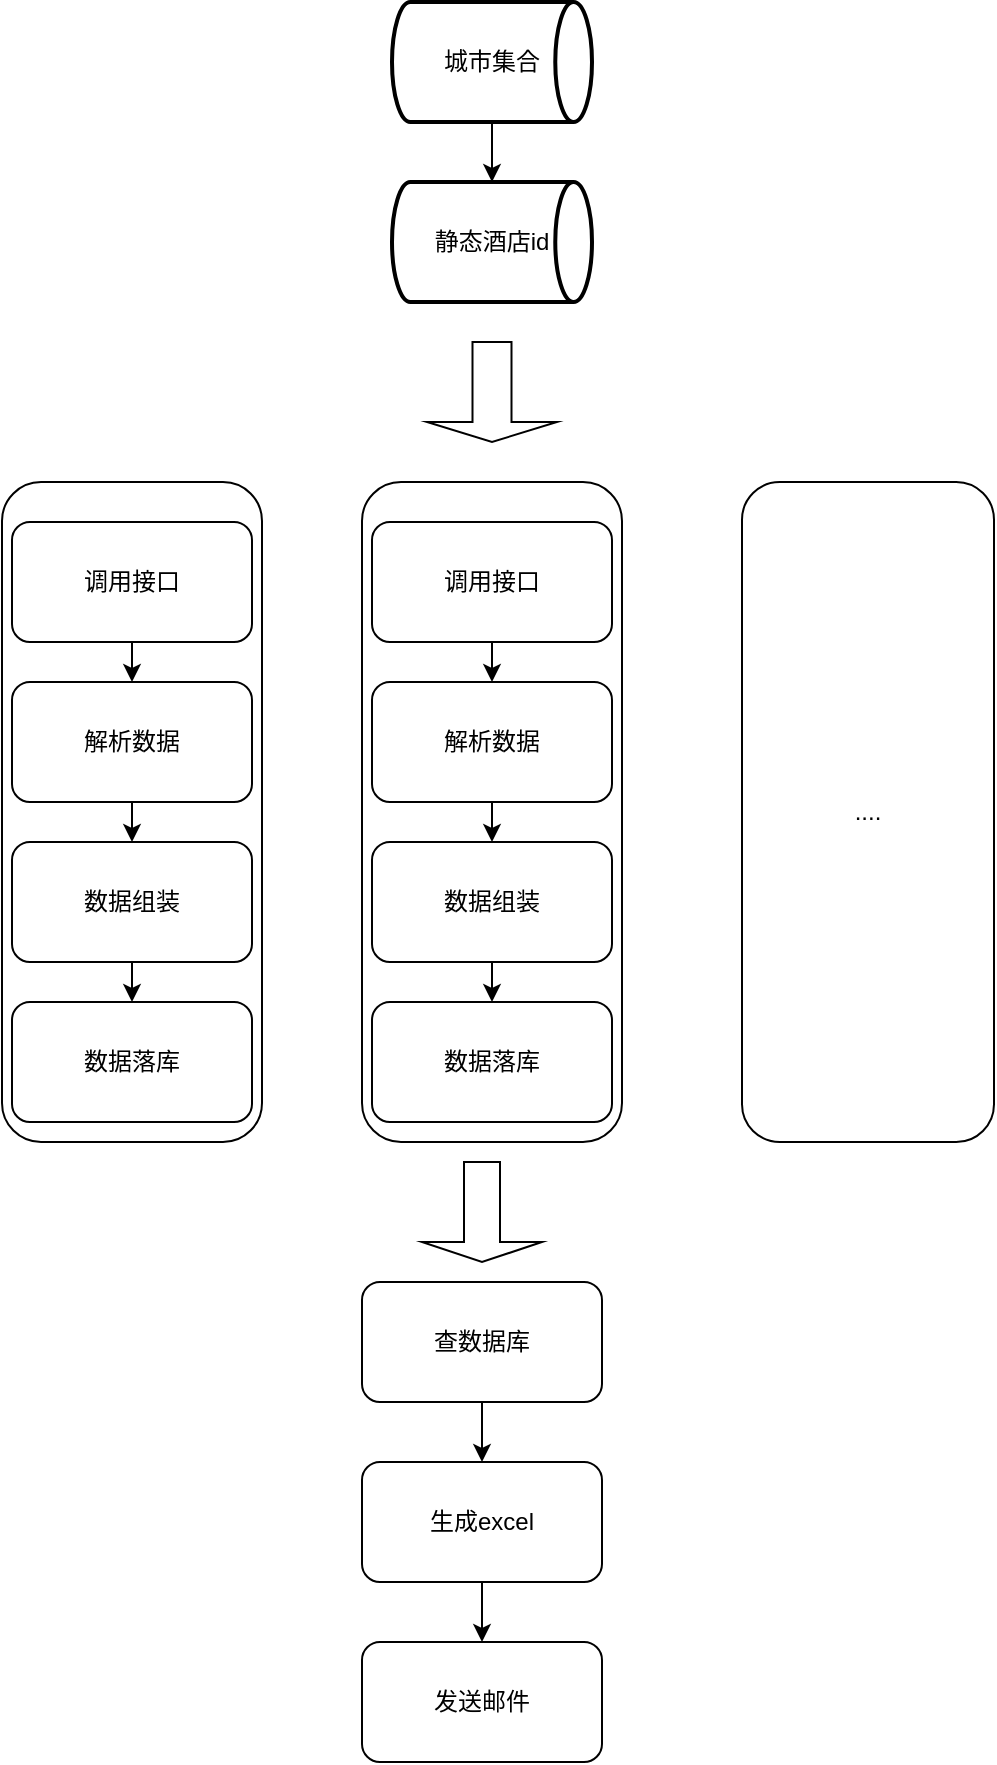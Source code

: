 <mxfile version="22.0.4" type="github">
  <diagram id="C5RBs43oDa-KdzZeNtuy" name="Page-1">
    <mxGraphModel dx="1853" dy="1823" grid="1" gridSize="10" guides="1" tooltips="1" connect="1" arrows="1" fold="1" page="1" pageScale="1" pageWidth="827" pageHeight="1169" math="0" shadow="0">
      <root>
        <mxCell id="WIyWlLk6GJQsqaUBKTNV-0" />
        <mxCell id="WIyWlLk6GJQsqaUBKTNV-1" parent="WIyWlLk6GJQsqaUBKTNV-0" />
        <mxCell id="d-C2ntr0v8hS8OVYdZ0Y-1" style="edgeStyle=orthogonalEdgeStyle;rounded=0;orthogonalLoop=1;jettySize=auto;html=1;exitX=0.5;exitY=1;exitDx=0;exitDy=0;exitPerimeter=0;entryX=0.5;entryY=0;entryDx=0;entryDy=0;entryPerimeter=0;shadow=0;" edge="1" parent="WIyWlLk6GJQsqaUBKTNV-1" source="d-C2ntr0v8hS8OVYdZ0Y-0" target="d-C2ntr0v8hS8OVYdZ0Y-2">
          <mxGeometry relative="1" as="geometry">
            <mxPoint x="205" y="70" as="targetPoint" />
          </mxGeometry>
        </mxCell>
        <mxCell id="d-C2ntr0v8hS8OVYdZ0Y-0" value="城市集合" style="strokeWidth=2;html=1;shape=mxgraph.flowchart.direct_data;whiteSpace=wrap;" vertex="1" parent="WIyWlLk6GJQsqaUBKTNV-1">
          <mxGeometry x="155" y="-30" width="100" height="60" as="geometry" />
        </mxCell>
        <mxCell id="d-C2ntr0v8hS8OVYdZ0Y-2" value="静态酒店id" style="strokeWidth=2;html=1;shape=mxgraph.flowchart.direct_data;whiteSpace=wrap;" vertex="1" parent="WIyWlLk6GJQsqaUBKTNV-1">
          <mxGeometry x="155" y="60" width="100" height="60" as="geometry" />
        </mxCell>
        <mxCell id="d-C2ntr0v8hS8OVYdZ0Y-5" value="" style="rounded=1;whiteSpace=wrap;html=1;" vertex="1" parent="WIyWlLk6GJQsqaUBKTNV-1">
          <mxGeometry x="-40" y="210" width="130" height="330" as="geometry" />
        </mxCell>
        <mxCell id="d-C2ntr0v8hS8OVYdZ0Y-20" style="edgeStyle=orthogonalEdgeStyle;rounded=0;orthogonalLoop=1;jettySize=auto;html=1;exitX=0.5;exitY=1;exitDx=0;exitDy=0;entryX=0.5;entryY=0;entryDx=0;entryDy=0;" edge="1" parent="WIyWlLk6GJQsqaUBKTNV-1" source="d-C2ntr0v8hS8OVYdZ0Y-3" target="d-C2ntr0v8hS8OVYdZ0Y-6">
          <mxGeometry relative="1" as="geometry" />
        </mxCell>
        <mxCell id="d-C2ntr0v8hS8OVYdZ0Y-3" value="调用接口" style="rounded=1;whiteSpace=wrap;html=1;" vertex="1" parent="WIyWlLk6GJQsqaUBKTNV-1">
          <mxGeometry x="-35" y="230" width="120" height="60" as="geometry" />
        </mxCell>
        <mxCell id="d-C2ntr0v8hS8OVYdZ0Y-21" style="edgeStyle=orthogonalEdgeStyle;rounded=0;orthogonalLoop=1;jettySize=auto;html=1;exitX=0.5;exitY=1;exitDx=0;exitDy=0;entryX=0.5;entryY=0;entryDx=0;entryDy=0;" edge="1" parent="WIyWlLk6GJQsqaUBKTNV-1" source="d-C2ntr0v8hS8OVYdZ0Y-6" target="d-C2ntr0v8hS8OVYdZ0Y-8">
          <mxGeometry relative="1" as="geometry" />
        </mxCell>
        <mxCell id="d-C2ntr0v8hS8OVYdZ0Y-6" value="解析数据" style="rounded=1;whiteSpace=wrap;html=1;" vertex="1" parent="WIyWlLk6GJQsqaUBKTNV-1">
          <mxGeometry x="-35" y="310" width="120" height="60" as="geometry" />
        </mxCell>
        <mxCell id="d-C2ntr0v8hS8OVYdZ0Y-7" value="数据落库" style="rounded=1;whiteSpace=wrap;html=1;" vertex="1" parent="WIyWlLk6GJQsqaUBKTNV-1">
          <mxGeometry x="-35" y="470" width="120" height="60" as="geometry" />
        </mxCell>
        <mxCell id="d-C2ntr0v8hS8OVYdZ0Y-22" style="edgeStyle=orthogonalEdgeStyle;rounded=0;orthogonalLoop=1;jettySize=auto;html=1;exitX=0.5;exitY=1;exitDx=0;exitDy=0;entryX=0.5;entryY=0;entryDx=0;entryDy=0;" edge="1" parent="WIyWlLk6GJQsqaUBKTNV-1" source="d-C2ntr0v8hS8OVYdZ0Y-8" target="d-C2ntr0v8hS8OVYdZ0Y-7">
          <mxGeometry relative="1" as="geometry" />
        </mxCell>
        <mxCell id="d-C2ntr0v8hS8OVYdZ0Y-8" value="数据组装" style="rounded=1;whiteSpace=wrap;html=1;" vertex="1" parent="WIyWlLk6GJQsqaUBKTNV-1">
          <mxGeometry x="-35" y="390" width="120" height="60" as="geometry" />
        </mxCell>
        <mxCell id="d-C2ntr0v8hS8OVYdZ0Y-9" value="" style="rounded=1;whiteSpace=wrap;html=1;" vertex="1" parent="WIyWlLk6GJQsqaUBKTNV-1">
          <mxGeometry x="140" y="210" width="130" height="330" as="geometry" />
        </mxCell>
        <mxCell id="d-C2ntr0v8hS8OVYdZ0Y-23" style="edgeStyle=orthogonalEdgeStyle;rounded=0;orthogonalLoop=1;jettySize=auto;html=1;exitX=0.5;exitY=1;exitDx=0;exitDy=0;entryX=0.5;entryY=0;entryDx=0;entryDy=0;" edge="1" parent="WIyWlLk6GJQsqaUBKTNV-1" source="d-C2ntr0v8hS8OVYdZ0Y-10" target="d-C2ntr0v8hS8OVYdZ0Y-11">
          <mxGeometry relative="1" as="geometry" />
        </mxCell>
        <mxCell id="d-C2ntr0v8hS8OVYdZ0Y-10" value="调用接口" style="rounded=1;whiteSpace=wrap;html=1;" vertex="1" parent="WIyWlLk6GJQsqaUBKTNV-1">
          <mxGeometry x="145" y="230" width="120" height="60" as="geometry" />
        </mxCell>
        <mxCell id="d-C2ntr0v8hS8OVYdZ0Y-24" style="edgeStyle=orthogonalEdgeStyle;rounded=0;orthogonalLoop=1;jettySize=auto;html=1;exitX=0.5;exitY=1;exitDx=0;exitDy=0;entryX=0.5;entryY=0;entryDx=0;entryDy=0;" edge="1" parent="WIyWlLk6GJQsqaUBKTNV-1" source="d-C2ntr0v8hS8OVYdZ0Y-11" target="d-C2ntr0v8hS8OVYdZ0Y-13">
          <mxGeometry relative="1" as="geometry" />
        </mxCell>
        <mxCell id="d-C2ntr0v8hS8OVYdZ0Y-11" value="解析数据" style="rounded=1;whiteSpace=wrap;html=1;" vertex="1" parent="WIyWlLk6GJQsqaUBKTNV-1">
          <mxGeometry x="145" y="310" width="120" height="60" as="geometry" />
        </mxCell>
        <mxCell id="d-C2ntr0v8hS8OVYdZ0Y-12" value="数据落库" style="rounded=1;whiteSpace=wrap;html=1;" vertex="1" parent="WIyWlLk6GJQsqaUBKTNV-1">
          <mxGeometry x="145" y="470" width="120" height="60" as="geometry" />
        </mxCell>
        <mxCell id="d-C2ntr0v8hS8OVYdZ0Y-25" style="edgeStyle=orthogonalEdgeStyle;rounded=0;orthogonalLoop=1;jettySize=auto;html=1;exitX=0.5;exitY=1;exitDx=0;exitDy=0;entryX=0.5;entryY=0;entryDx=0;entryDy=0;" edge="1" parent="WIyWlLk6GJQsqaUBKTNV-1" source="d-C2ntr0v8hS8OVYdZ0Y-13" target="d-C2ntr0v8hS8OVYdZ0Y-12">
          <mxGeometry relative="1" as="geometry" />
        </mxCell>
        <mxCell id="d-C2ntr0v8hS8OVYdZ0Y-13" value="数据组装" style="rounded=1;whiteSpace=wrap;html=1;" vertex="1" parent="WIyWlLk6GJQsqaUBKTNV-1">
          <mxGeometry x="145" y="390" width="120" height="60" as="geometry" />
        </mxCell>
        <mxCell id="d-C2ntr0v8hS8OVYdZ0Y-14" value="...." style="rounded=1;whiteSpace=wrap;html=1;" vertex="1" parent="WIyWlLk6GJQsqaUBKTNV-1">
          <mxGeometry x="330" y="210" width="126" height="330" as="geometry" />
        </mxCell>
        <mxCell id="d-C2ntr0v8hS8OVYdZ0Y-15" value="" style="shape=singleArrow;direction=south;whiteSpace=wrap;html=1;" vertex="1" parent="WIyWlLk6GJQsqaUBKTNV-1">
          <mxGeometry x="172.5" y="140" width="65" height="50" as="geometry" />
        </mxCell>
        <mxCell id="d-C2ntr0v8hS8OVYdZ0Y-16" value="" style="shape=singleArrow;direction=south;whiteSpace=wrap;html=1;" vertex="1" parent="WIyWlLk6GJQsqaUBKTNV-1">
          <mxGeometry x="170" y="550" width="60" height="50" as="geometry" />
        </mxCell>
        <mxCell id="d-C2ntr0v8hS8OVYdZ0Y-19" style="edgeStyle=orthogonalEdgeStyle;rounded=0;orthogonalLoop=1;jettySize=auto;html=1;exitX=0.5;exitY=1;exitDx=0;exitDy=0;" edge="1" parent="WIyWlLk6GJQsqaUBKTNV-1" source="d-C2ntr0v8hS8OVYdZ0Y-17" target="d-C2ntr0v8hS8OVYdZ0Y-18">
          <mxGeometry relative="1" as="geometry" />
        </mxCell>
        <mxCell id="d-C2ntr0v8hS8OVYdZ0Y-17" value="查数据库" style="rounded=1;whiteSpace=wrap;html=1;" vertex="1" parent="WIyWlLk6GJQsqaUBKTNV-1">
          <mxGeometry x="140" y="610" width="120" height="60" as="geometry" />
        </mxCell>
        <mxCell id="d-C2ntr0v8hS8OVYdZ0Y-26" style="edgeStyle=orthogonalEdgeStyle;rounded=0;orthogonalLoop=1;jettySize=auto;html=1;exitX=0.5;exitY=1;exitDx=0;exitDy=0;entryX=0.5;entryY=0;entryDx=0;entryDy=0;" edge="1" parent="WIyWlLk6GJQsqaUBKTNV-1" source="d-C2ntr0v8hS8OVYdZ0Y-18" target="d-C2ntr0v8hS8OVYdZ0Y-27">
          <mxGeometry relative="1" as="geometry">
            <mxPoint x="200" y="790" as="targetPoint" />
          </mxGeometry>
        </mxCell>
        <mxCell id="d-C2ntr0v8hS8OVYdZ0Y-18" value="生成excel" style="rounded=1;whiteSpace=wrap;html=1;" vertex="1" parent="WIyWlLk6GJQsqaUBKTNV-1">
          <mxGeometry x="140" y="700" width="120" height="60" as="geometry" />
        </mxCell>
        <mxCell id="d-C2ntr0v8hS8OVYdZ0Y-27" value="发送邮件" style="rounded=1;whiteSpace=wrap;html=1;" vertex="1" parent="WIyWlLk6GJQsqaUBKTNV-1">
          <mxGeometry x="140" y="790" width="120" height="60" as="geometry" />
        </mxCell>
      </root>
    </mxGraphModel>
  </diagram>
</mxfile>
